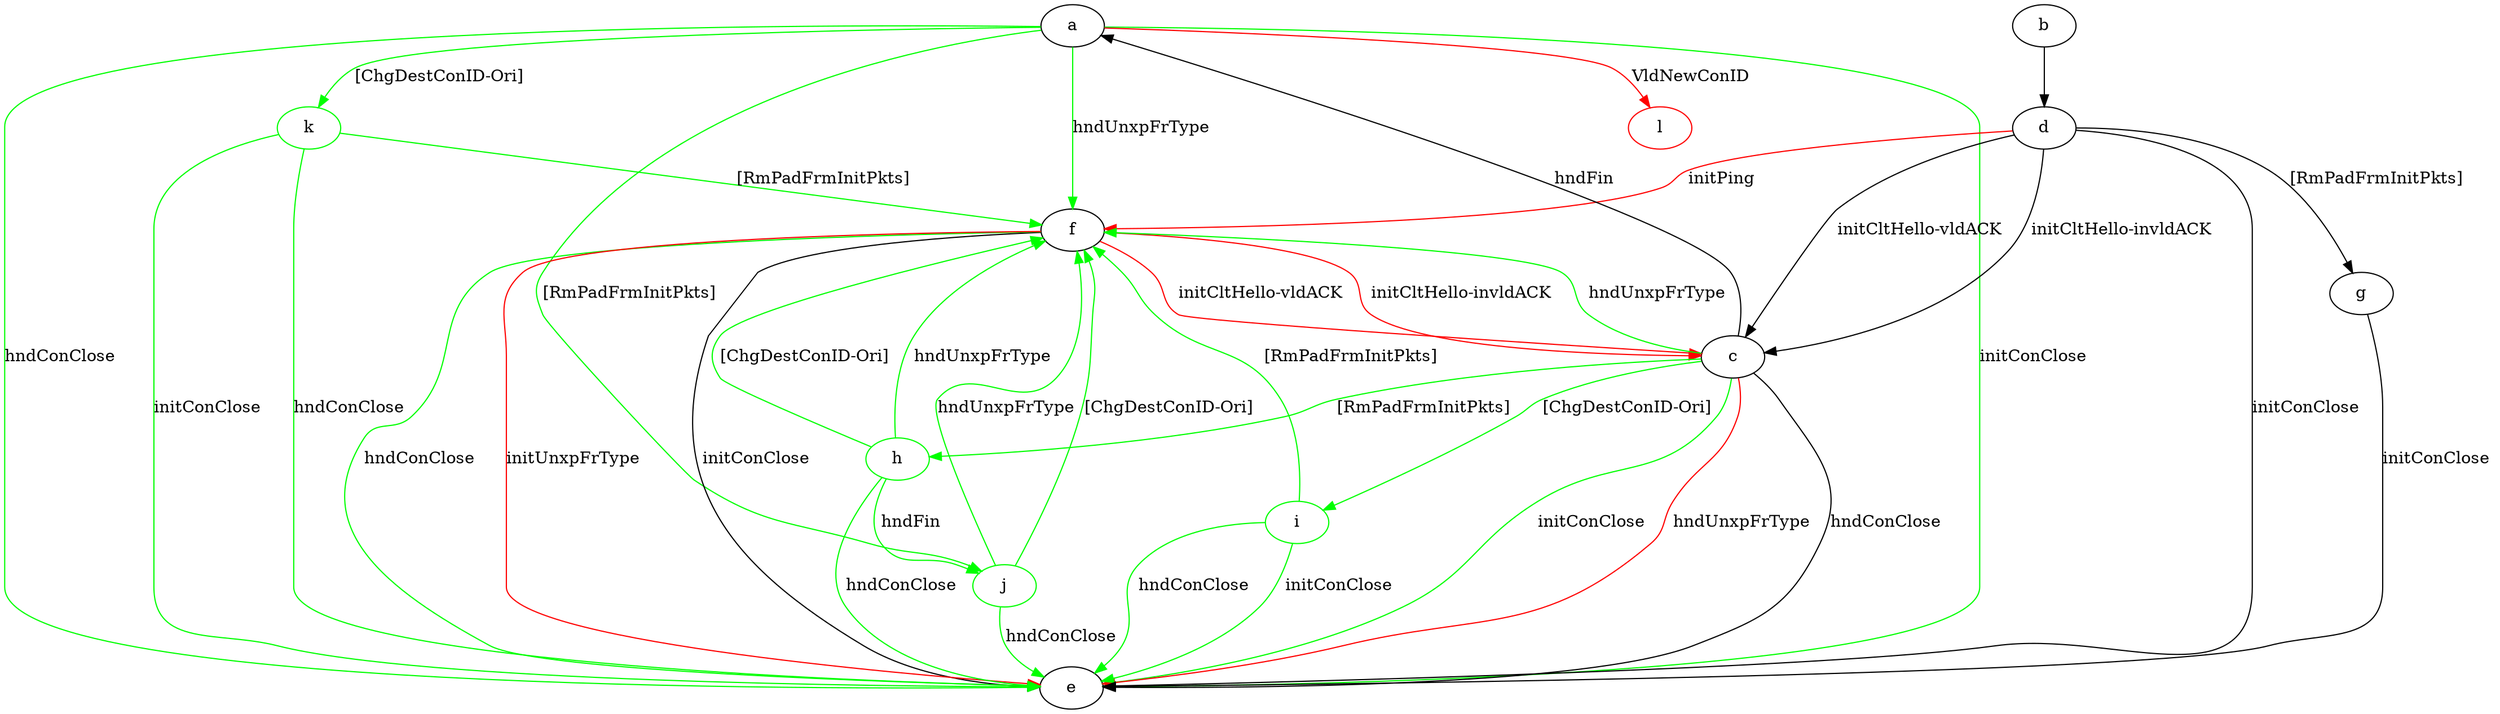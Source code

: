 digraph "" {
	a -> e	[key=0,
		color=green,
		label="initConClose "];
	a -> e	[key=1,
		color=green,
		label="hndConClose "];
	a -> f	[key=0,
		color=green,
		label="hndUnxpFrType "];
	j	[color=green];
	a -> j	[key=0,
		color=green,
		label="[RmPadFrmInitPkts] "];
	k	[color=green];
	a -> k	[key=0,
		color=green,
		label="[ChgDestConID-Ori] "];
	l	[color=red];
	a -> l	[key=0,
		color=red,
		label="VldNewConID "];
	b -> d	[key=0];
	c -> a	[key=0,
		label="hndFin "];
	c -> e	[key=0,
		label="hndConClose "];
	c -> e	[key=1,
		color=green,
		label="initConClose "];
	c -> e	[key=2,
		color=red,
		label="hndUnxpFrType "];
	c -> f	[key=0,
		color=green,
		label="hndUnxpFrType "];
	h	[color=green];
	c -> h	[key=0,
		color=green,
		label="[RmPadFrmInitPkts] "];
	i	[color=green];
	c -> i	[key=0,
		color=green,
		label="[ChgDestConID-Ori] "];
	d -> c	[key=0,
		label="initCltHello-vldACK "];
	d -> c	[key=1,
		label="initCltHello-invldACK "];
	d -> e	[key=0,
		label="initConClose "];
	d -> f	[key=0,
		color=red,
		label="initPing "];
	d -> g	[key=0,
		label="[RmPadFrmInitPkts] "];
	f -> c	[key=0,
		color=red,
		label="initCltHello-vldACK "];
	f -> c	[key=1,
		color=red,
		label="initCltHello-invldACK "];
	f -> e	[key=0,
		label="initConClose "];
	f -> e	[key=1,
		color=green,
		label="hndConClose "];
	f -> e	[key=2,
		color=red,
		label="initUnxpFrType "];
	g -> e	[key=0,
		label="initConClose "];
	h -> e	[key=0,
		color=green,
		label="hndConClose "];
	h -> f	[key=0,
		color=green,
		label="hndUnxpFrType "];
	h -> f	[key=1,
		color=green,
		label="[ChgDestConID-Ori] "];
	h -> j	[key=0,
		color=green,
		label="hndFin "];
	i -> e	[key=0,
		color=green,
		label="initConClose "];
	i -> e	[key=1,
		color=green,
		label="hndConClose "];
	i -> f	[key=0,
		color=green,
		label="[RmPadFrmInitPkts] "];
	j -> e	[key=0,
		color=green,
		label="hndConClose "];
	j -> f	[key=0,
		color=green,
		label="hndUnxpFrType "];
	j -> f	[key=1,
		color=green,
		label="[ChgDestConID-Ori] "];
	k -> e	[key=0,
		color=green,
		label="initConClose "];
	k -> e	[key=1,
		color=green,
		label="hndConClose "];
	k -> f	[key=0,
		color=green,
		label="[RmPadFrmInitPkts] "];
}
